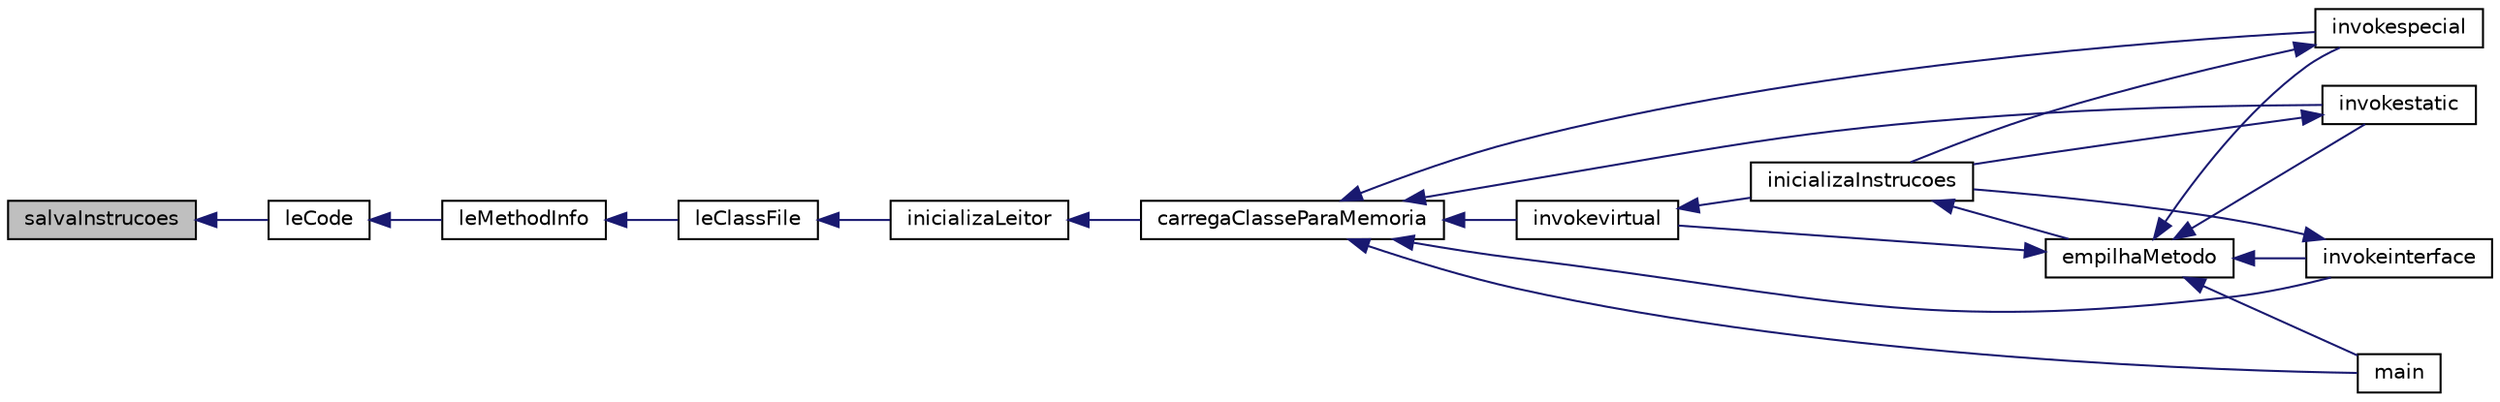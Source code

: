 digraph "salvaInstrucoes"
{
 // INTERACTIVE_SVG=YES
  edge [fontname="Helvetica",fontsize="10",labelfontname="Helvetica",labelfontsize="10"];
  node [fontname="Helvetica",fontsize="10",shape=record];
  rankdir="LR";
  Node222 [label="salvaInstrucoes",height=0.2,width=0.4,color="black", fillcolor="grey75", style="filled", fontcolor="black"];
  Node222 -> Node223 [dir="back",color="midnightblue",fontsize="10",style="solid"];
  Node223 [label="leCode",height=0.2,width=0.4,color="black", fillcolor="white", style="filled",URL="$leitor_8h.html#ad16fbcf0c0b1e099da4be9bade95d340"];
  Node223 -> Node224 [dir="back",color="midnightblue",fontsize="10",style="solid"];
  Node224 [label="leMethodInfo",height=0.2,width=0.4,color="black", fillcolor="white", style="filled",URL="$leitor_8h.html#a65640b48b47bed299da6129adf80c472"];
  Node224 -> Node225 [dir="back",color="midnightblue",fontsize="10",style="solid"];
  Node225 [label="leClassFile",height=0.2,width=0.4,color="black", fillcolor="white", style="filled",URL="$leitor_8h.html#a6c4f68e13e23b5765be0187a0cd1e1bf"];
  Node225 -> Node226 [dir="back",color="midnightblue",fontsize="10",style="solid"];
  Node226 [label="inicializaLeitor",height=0.2,width=0.4,color="black", fillcolor="white", style="filled",URL="$leitor_8h.html#a658f67ed6a3ca72248e7cc0eaba67ba5"];
  Node226 -> Node227 [dir="back",color="midnightblue",fontsize="10",style="solid"];
  Node227 [label="carregaClasseParaMemoria",height=0.2,width=0.4,color="black", fillcolor="white", style="filled",URL="$carregador_8h.html#a6be3551b88a5154690e9e147217ca181"];
  Node227 -> Node228 [dir="back",color="midnightblue",fontsize="10",style="solid"];
  Node228 [label="invokevirtual",height=0.2,width=0.4,color="black", fillcolor="white", style="filled",URL="$instrucao_8h.html#a78801a57dd7317b58754d741e22607a7"];
  Node228 -> Node229 [dir="back",color="midnightblue",fontsize="10",style="solid"];
  Node229 [label="inicializaInstrucoes",height=0.2,width=0.4,color="black", fillcolor="white", style="filled",URL="$instrucao_8h.html#a308f4b87fb42ab5a62790c0127003ebe"];
  Node229 -> Node230 [dir="back",color="midnightblue",fontsize="10",style="solid"];
  Node230 [label="empilhaMetodo",height=0.2,width=0.4,color="black", fillcolor="white", style="filled",URL="$metodo_8h.html#a68acc5b3f2238f62b7d0ee50964183c1"];
  Node230 -> Node228 [dir="back",color="midnightblue",fontsize="10",style="solid"];
  Node230 -> Node231 [dir="back",color="midnightblue",fontsize="10",style="solid"];
  Node231 [label="invokespecial",height=0.2,width=0.4,color="black", fillcolor="white", style="filled",URL="$instrucao_8h.html#aea396d65920fd2046b81c2b5742f8fc2"];
  Node231 -> Node229 [dir="back",color="midnightblue",fontsize="10",style="solid"];
  Node230 -> Node232 [dir="back",color="midnightblue",fontsize="10",style="solid"];
  Node232 [label="invokestatic",height=0.2,width=0.4,color="black", fillcolor="white", style="filled",URL="$instrucao_8h.html#a99b74fdcaa5d59615718fc49f4cb1bf2"];
  Node232 -> Node229 [dir="back",color="midnightblue",fontsize="10",style="solid"];
  Node230 -> Node233 [dir="back",color="midnightblue",fontsize="10",style="solid"];
  Node233 [label="invokeinterface",height=0.2,width=0.4,color="black", fillcolor="white", style="filled",URL="$instrucao_8h.html#a04465c61aa4c123ce79dc562244e7af8"];
  Node233 -> Node229 [dir="back",color="midnightblue",fontsize="10",style="solid"];
  Node230 -> Node234 [dir="back",color="midnightblue",fontsize="10",style="solid"];
  Node234 [label="main",height=0.2,width=0.4,color="black", fillcolor="white", style="filled",URL="$main_8c.html#a0ddf1224851353fc92bfbff6f499fa97"];
  Node227 -> Node231 [dir="back",color="midnightblue",fontsize="10",style="solid"];
  Node227 -> Node232 [dir="back",color="midnightblue",fontsize="10",style="solid"];
  Node227 -> Node233 [dir="back",color="midnightblue",fontsize="10",style="solid"];
  Node227 -> Node234 [dir="back",color="midnightblue",fontsize="10",style="solid"];
}
